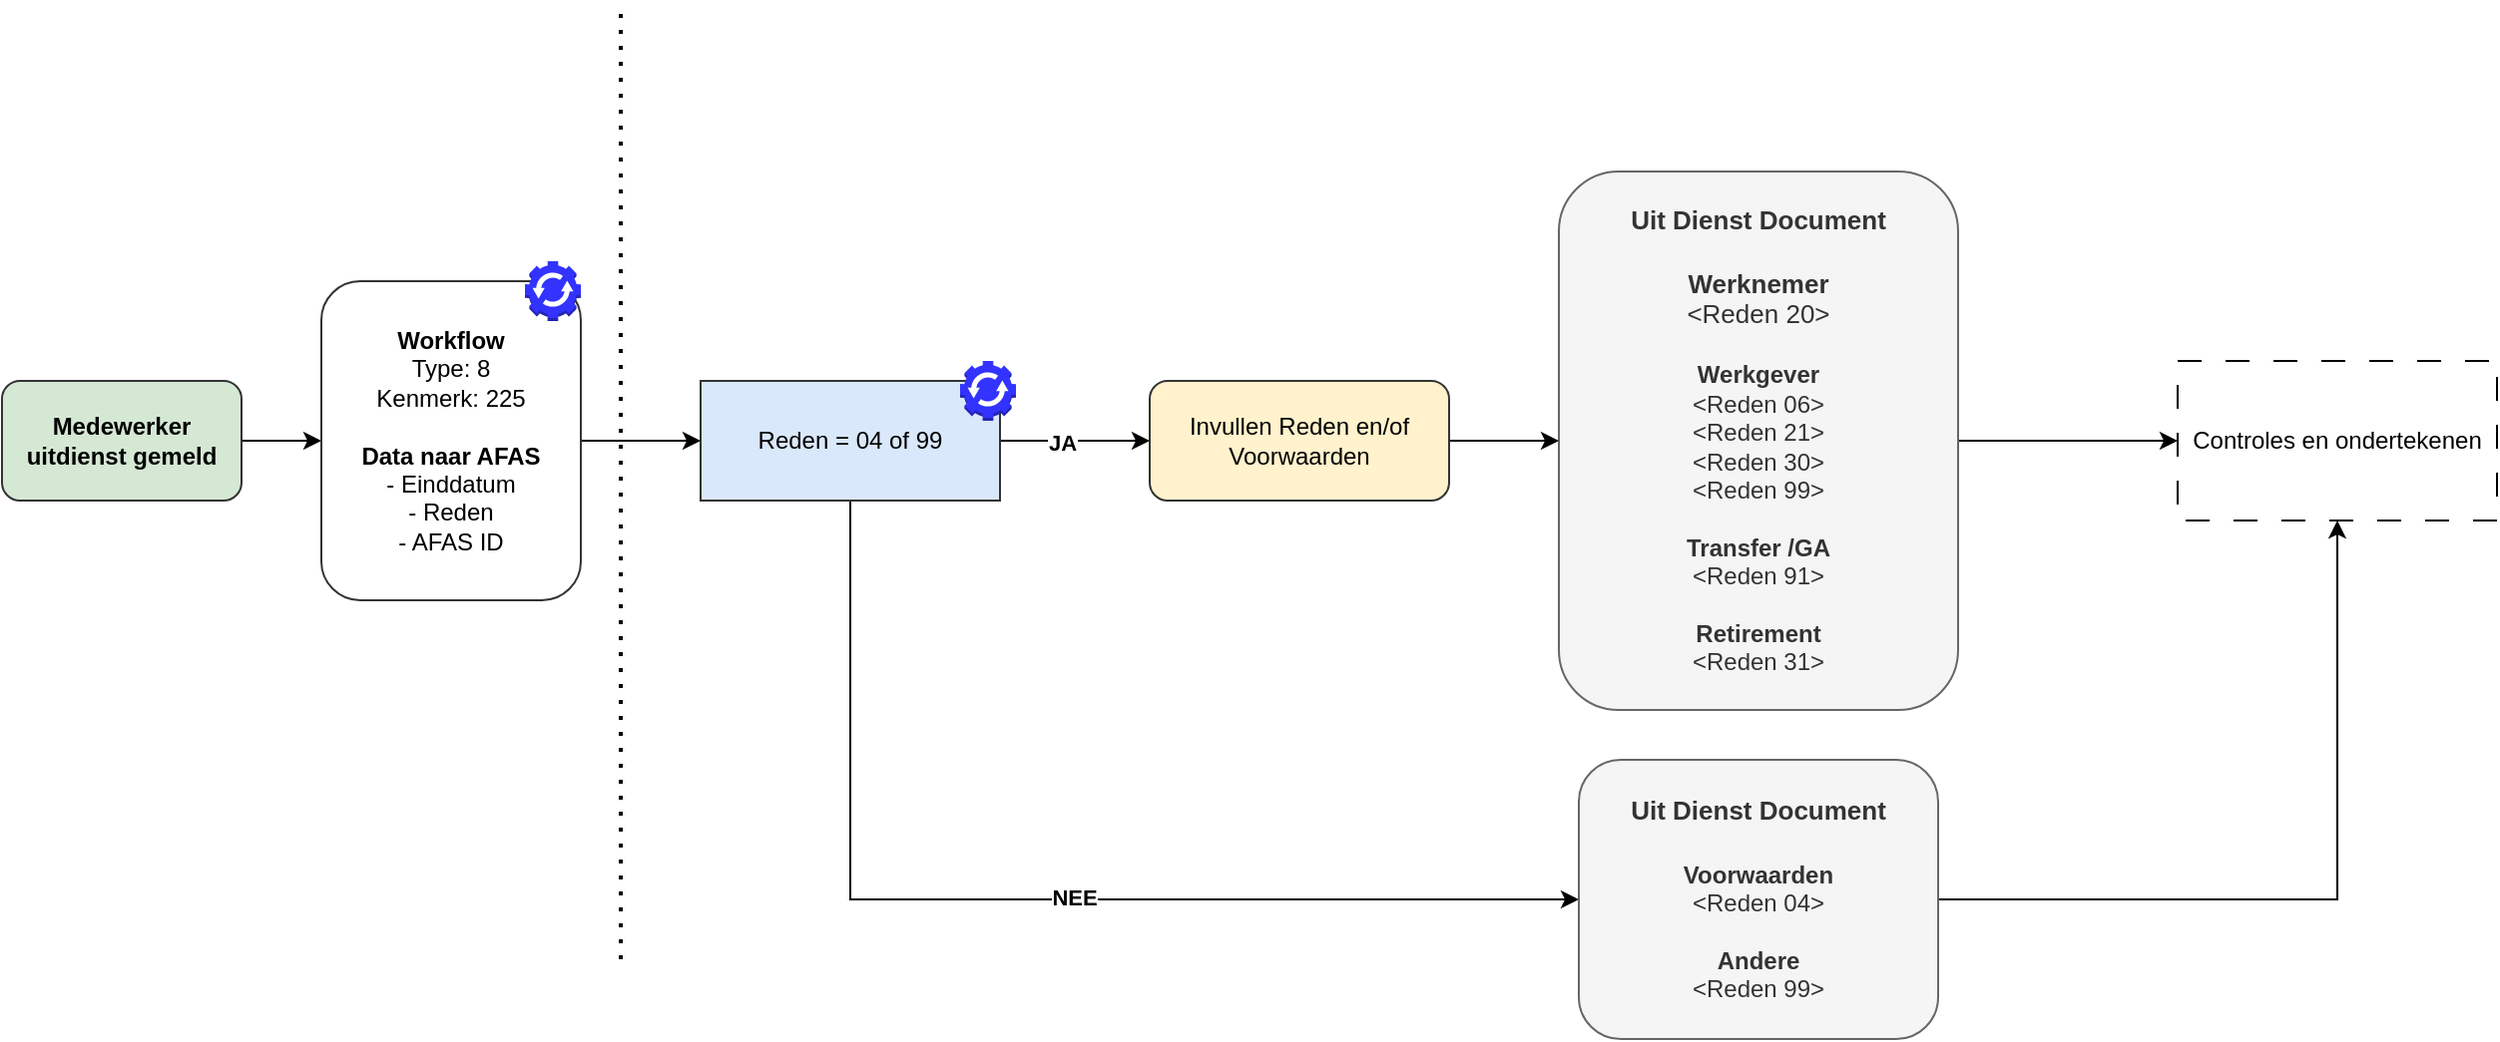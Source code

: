 <mxfile version="24.7.8">
  <diagram name="Pagina-1" id="OrpUujrkfRnddVPxORlL">
    <mxGraphModel dx="1434" dy="836" grid="1" gridSize="10" guides="1" tooltips="1" connect="1" arrows="1" fold="1" page="1" pageScale="1" pageWidth="827" pageHeight="1169" math="0" shadow="0">
      <root>
        <mxCell id="0" />
        <mxCell id="1" parent="0" />
        <mxCell id="_DhB06sdjJsT0hwdy9NF-8" style="edgeStyle=orthogonalEdgeStyle;rounded=0;orthogonalLoop=1;jettySize=auto;html=1;" edge="1" parent="1" source="4trvLBDzROyu60vLL5fN-2" target="_DhB06sdjJsT0hwdy9NF-2">
          <mxGeometry relative="1" as="geometry" />
        </mxCell>
        <mxCell id="4trvLBDzROyu60vLL5fN-2" value="&lt;div&gt;&lt;b&gt;&lt;br&gt;&lt;/b&gt;&lt;/div&gt;&lt;b&gt;Medewerker uitdienst gemeld&lt;/b&gt;&lt;div&gt;&lt;br&gt;&lt;/div&gt;" style="rounded=1;whiteSpace=wrap;html=1;strokeColor=#333333;align=center;fillColor=#d5e8d4;" parent="1" vertex="1">
          <mxGeometry x="280" y="250" width="120" height="60" as="geometry" />
        </mxCell>
        <mxCell id="_DhB06sdjJsT0hwdy9NF-10" style="edgeStyle=orthogonalEdgeStyle;rounded=0;orthogonalLoop=1;jettySize=auto;html=1;" edge="1" parent="1" source="4trvLBDzROyu60vLL5fN-4" target="_DhB06sdjJsT0hwdy9NF-9">
          <mxGeometry relative="1" as="geometry" />
        </mxCell>
        <mxCell id="4trvLBDzROyu60vLL5fN-4" value="&lt;b style=&quot;font-size: 13px;&quot;&gt;&lt;font style=&quot;font-size: 13px;&quot;&gt;Uit Dienst Document&lt;/font&gt;&lt;/b&gt;&lt;div style=&quot;font-size: 13px;&quot;&gt;&lt;b&gt;&lt;br&gt;&lt;/b&gt;&lt;div&gt;&lt;b&gt;Werknemer&lt;/b&gt;&lt;/div&gt;&lt;div&gt;&amp;lt;Reden 20&amp;gt;&lt;br&gt;&lt;br&gt;&lt;/div&gt;&lt;/div&gt;&lt;div&gt;&lt;b&gt;Werkgever&lt;/b&gt;&lt;/div&gt;&lt;div&gt;&amp;lt;Reden 06&amp;gt;&lt;b&gt;&lt;br&gt;&lt;/b&gt;&lt;/div&gt;&lt;div&gt;&amp;lt;Reden 21&amp;gt;&lt;/div&gt;&lt;div&gt;&amp;lt;Reden 30&amp;gt;&lt;br&gt;&lt;/div&gt;&lt;div&gt;&amp;lt;Reden 99&amp;gt;&lt;br&gt;&lt;/div&gt;&lt;div&gt;&lt;br&gt;&lt;/div&gt;&lt;div&gt;&lt;b&gt;Transfer /GA&lt;/b&gt;&lt;/div&gt;&lt;div&gt;&amp;lt;Reden 91&amp;gt;&lt;br&gt;&lt;/div&gt;&lt;div&gt;&lt;br&gt;&lt;/div&gt;&lt;div&gt;&lt;b&gt;Retirement&lt;/b&gt;&lt;/div&gt;&lt;div&gt;&amp;lt;Reden 31&amp;gt;&lt;/div&gt;" style="rounded=1;whiteSpace=wrap;html=1;fillColor=#f5f5f5;strokeColor=#666666;fontColor=#333333;" parent="1" vertex="1">
          <mxGeometry x="1060" y="145" width="200" height="270" as="geometry" />
        </mxCell>
        <mxCell id="4trvLBDzROyu60vLL5fN-32" style="edgeStyle=orthogonalEdgeStyle;rounded=0;orthogonalLoop=1;jettySize=auto;html=1;" parent="1" source="4trvLBDzROyu60vLL5fN-15" target="4trvLBDzROyu60vLL5fN-4" edge="1">
          <mxGeometry relative="1" as="geometry" />
        </mxCell>
        <mxCell id="4trvLBDzROyu60vLL5fN-15" value="&lt;div&gt;&lt;span style=&quot;background-color: initial;&quot;&gt;Invullen Reden en/of Voorwaarden&lt;/span&gt;&lt;br&gt;&lt;/div&gt;" style="rounded=1;whiteSpace=wrap;html=1;fillColor=#fff2cc;strokeColor=#333333;" parent="1" vertex="1">
          <mxGeometry x="855" y="250" width="150" height="60" as="geometry" />
        </mxCell>
        <mxCell id="4trvLBDzROyu60vLL5fN-29" style="edgeStyle=orthogonalEdgeStyle;rounded=0;orthogonalLoop=1;jettySize=auto;html=1;" parent="1" source="4trvLBDzROyu60vLL5fN-22" target="4trvLBDzROyu60vLL5fN-15" edge="1">
          <mxGeometry relative="1" as="geometry" />
        </mxCell>
        <mxCell id="4trvLBDzROyu60vLL5fN-35" value="&lt;b&gt;JA&lt;/b&gt;" style="edgeLabel;html=1;align=center;verticalAlign=middle;resizable=0;points=[];" parent="4trvLBDzROyu60vLL5fN-29" vertex="1" connectable="0">
          <mxGeometry x="-0.057" y="-1" relative="1" as="geometry">
            <mxPoint x="-5" as="offset" />
          </mxGeometry>
        </mxCell>
        <mxCell id="_DhB06sdjJsT0hwdy9NF-6" style="edgeStyle=orthogonalEdgeStyle;rounded=0;orthogonalLoop=1;jettySize=auto;html=1;entryX=0;entryY=0.5;entryDx=0;entryDy=0;" edge="1" parent="1" source="4trvLBDzROyu60vLL5fN-22" target="_DhB06sdjJsT0hwdy9NF-5">
          <mxGeometry relative="1" as="geometry">
            <mxPoint x="1080" y="520" as="targetPoint" />
            <Array as="points">
              <mxPoint x="705" y="510" />
            </Array>
          </mxGeometry>
        </mxCell>
        <mxCell id="_DhB06sdjJsT0hwdy9NF-7" value="&lt;b&gt;NEE&lt;/b&gt;" style="edgeLabel;html=1;align=center;verticalAlign=middle;resizable=0;points=[];" vertex="1" connectable="0" parent="_DhB06sdjJsT0hwdy9NF-6">
          <mxGeometry x="0.103" y="1" relative="1" as="geometry">
            <mxPoint as="offset" />
          </mxGeometry>
        </mxCell>
        <mxCell id="4trvLBDzROyu60vLL5fN-22" value="&lt;div&gt;&lt;span style=&quot;background-color: initial;&quot;&gt;Reden = 04 of 99&lt;/span&gt;&lt;br&gt;&lt;/div&gt;" style="rounded=0;whiteSpace=wrap;html=1;fillColor=#dae8fc;strokeColor=#333333;" parent="1" vertex="1">
          <mxGeometry x="630" y="250" width="150" height="60" as="geometry" />
        </mxCell>
        <mxCell id="_DhB06sdjJsT0hwdy9NF-1" value="" style="endArrow=none;dashed=1;html=1;dashPattern=1 3;strokeWidth=2;rounded=0;" edge="1" parent="1">
          <mxGeometry width="50" height="50" relative="1" as="geometry">
            <mxPoint x="590" y="540" as="sourcePoint" />
            <mxPoint x="590" y="60" as="targetPoint" />
          </mxGeometry>
        </mxCell>
        <mxCell id="_DhB06sdjJsT0hwdy9NF-4" style="edgeStyle=orthogonalEdgeStyle;rounded=0;orthogonalLoop=1;jettySize=auto;html=1;entryX=0;entryY=0.5;entryDx=0;entryDy=0;" edge="1" parent="1" source="_DhB06sdjJsT0hwdy9NF-2" target="4trvLBDzROyu60vLL5fN-22">
          <mxGeometry relative="1" as="geometry" />
        </mxCell>
        <mxCell id="_DhB06sdjJsT0hwdy9NF-2" value="&lt;b&gt;Workflow&lt;/b&gt;&lt;div&gt;&lt;span style=&quot;background-color: initial;&quot;&gt;Type: 8&lt;/span&gt;&lt;br&gt;&lt;/div&gt;&lt;div&gt;Kenmerk: 225&lt;/div&gt;&lt;div&gt;&lt;br&gt;&lt;/div&gt;&lt;div&gt;&lt;b&gt;Data naar AFAS&lt;/b&gt;&lt;div&gt;&lt;span style=&quot;background-color: initial;&quot;&gt;- Einddatum&lt;/span&gt;&lt;br&gt;&lt;/div&gt;&lt;div&gt;- Reden&lt;/div&gt;&lt;div&gt;- AFAS ID&lt;/div&gt;&lt;/div&gt;" style="rounded=1;whiteSpace=wrap;html=1;strokeColor=#333333;" vertex="1" parent="1">
          <mxGeometry x="440" y="200" width="130" height="160" as="geometry" />
        </mxCell>
        <mxCell id="_DhB06sdjJsT0hwdy9NF-11" style="edgeStyle=orthogonalEdgeStyle;rounded=0;orthogonalLoop=1;jettySize=auto;html=1;entryX=0.5;entryY=1;entryDx=0;entryDy=0;" edge="1" parent="1" source="_DhB06sdjJsT0hwdy9NF-5" target="_DhB06sdjJsT0hwdy9NF-9">
          <mxGeometry relative="1" as="geometry" />
        </mxCell>
        <mxCell id="_DhB06sdjJsT0hwdy9NF-5" value="&lt;b style=&quot;font-size: 13px;&quot;&gt;&lt;font style=&quot;font-size: 13px;&quot;&gt;Uit Dienst Document&lt;/font&gt;&lt;/b&gt;&lt;div style=&quot;font-size: 13px;&quot;&gt;&lt;b&gt;&lt;br&gt;&lt;/b&gt;&lt;div&gt;&lt;b style=&quot;background-color: initial; font-size: 12px;&quot;&gt;Voorwaarden&lt;/b&gt;&lt;br&gt;&lt;/div&gt;&lt;/div&gt;&lt;div&gt;&amp;lt;Reden 04&amp;gt;&lt;br&gt;&lt;/div&gt;&lt;div&gt;&lt;br&gt;&lt;/div&gt;&lt;div&gt;&lt;b&gt;Andere&lt;/b&gt;&lt;/div&gt;&lt;div&gt;&amp;lt;Reden 99&amp;gt;&lt;br&gt;&lt;/div&gt;" style="rounded=1;whiteSpace=wrap;html=1;fillColor=#f5f5f5;strokeColor=#666666;fontColor=#333333;" vertex="1" parent="1">
          <mxGeometry x="1070" y="440" width="180" height="140" as="geometry" />
        </mxCell>
        <mxCell id="_DhB06sdjJsT0hwdy9NF-9" value="Controles en ondertekenen" style="rounded=0;whiteSpace=wrap;html=1;dashed=1;dashPattern=12 12;" vertex="1" parent="1">
          <mxGeometry x="1370" y="240" width="160" height="80" as="geometry" />
        </mxCell>
        <mxCell id="_DhB06sdjJsT0hwdy9NF-12" value="" style="outlineConnect=0;dashed=0;verticalLabelPosition=bottom;verticalAlign=top;align=center;html=1;shape=mxgraph.aws3.automation;fillColor=#3333FF;strokeColor=#6c8ebf;" vertex="1" parent="1">
          <mxGeometry x="542" y="190" width="28" height="30" as="geometry" />
        </mxCell>
        <mxCell id="_DhB06sdjJsT0hwdy9NF-13" value="" style="outlineConnect=0;dashed=0;verticalLabelPosition=bottom;verticalAlign=top;align=center;html=1;shape=mxgraph.aws3.automation;fillColor=#3333FF;strokeColor=#6c8ebf;" vertex="1" parent="1">
          <mxGeometry x="760" y="240" width="28" height="30" as="geometry" />
        </mxCell>
      </root>
    </mxGraphModel>
  </diagram>
</mxfile>
